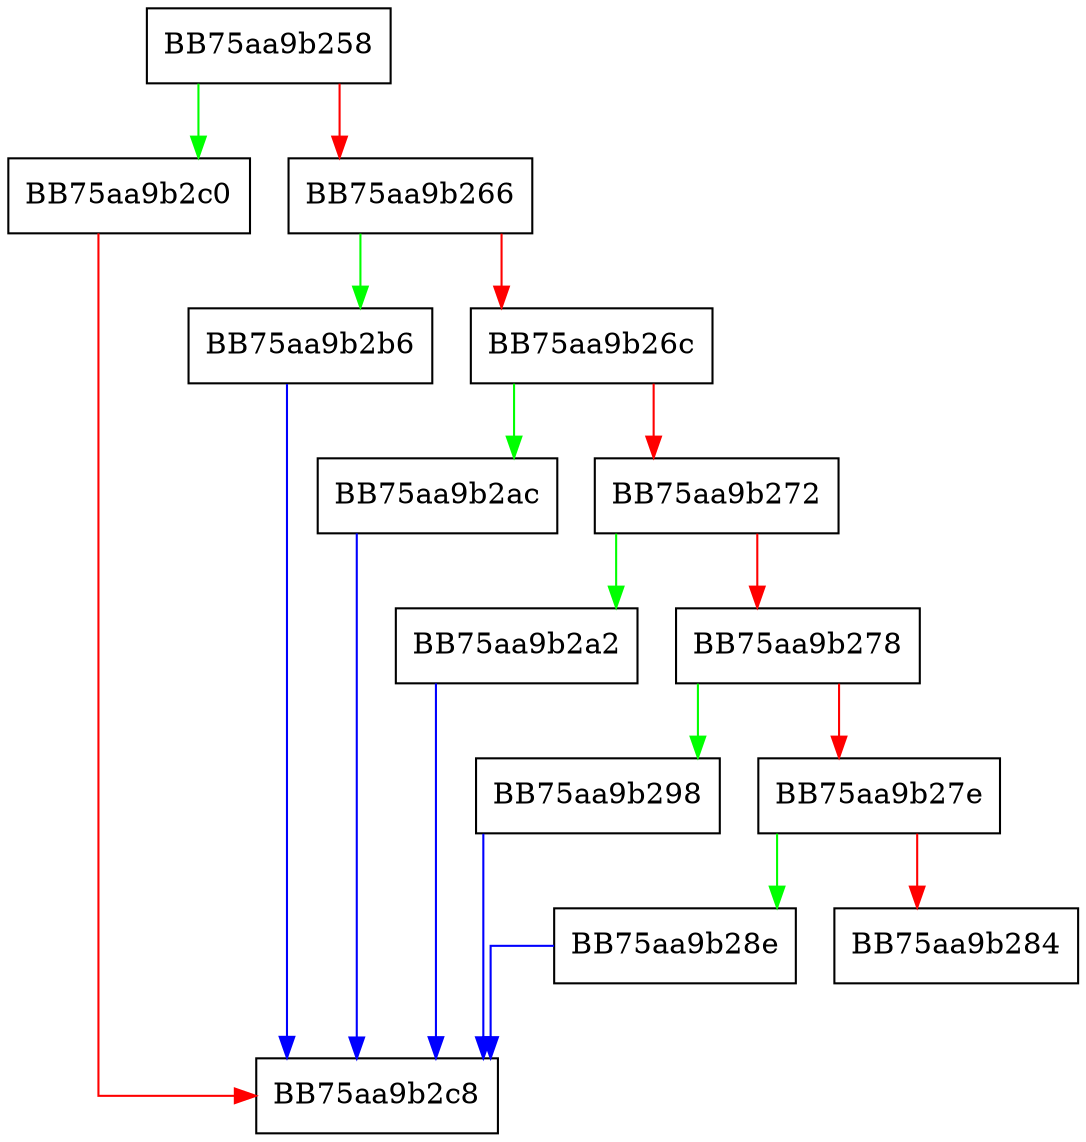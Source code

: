 digraph MallocInsetFailed {
  node [shape="box"];
  graph [splines=ortho];
  BB75aa9b258 -> BB75aa9b2c0 [color="green"];
  BB75aa9b258 -> BB75aa9b266 [color="red"];
  BB75aa9b266 -> BB75aa9b2b6 [color="green"];
  BB75aa9b266 -> BB75aa9b26c [color="red"];
  BB75aa9b26c -> BB75aa9b2ac [color="green"];
  BB75aa9b26c -> BB75aa9b272 [color="red"];
  BB75aa9b272 -> BB75aa9b2a2 [color="green"];
  BB75aa9b272 -> BB75aa9b278 [color="red"];
  BB75aa9b278 -> BB75aa9b298 [color="green"];
  BB75aa9b278 -> BB75aa9b27e [color="red"];
  BB75aa9b27e -> BB75aa9b28e [color="green"];
  BB75aa9b27e -> BB75aa9b284 [color="red"];
  BB75aa9b28e -> BB75aa9b2c8 [color="blue"];
  BB75aa9b298 -> BB75aa9b2c8 [color="blue"];
  BB75aa9b2a2 -> BB75aa9b2c8 [color="blue"];
  BB75aa9b2ac -> BB75aa9b2c8 [color="blue"];
  BB75aa9b2b6 -> BB75aa9b2c8 [color="blue"];
  BB75aa9b2c0 -> BB75aa9b2c8 [color="red"];
}